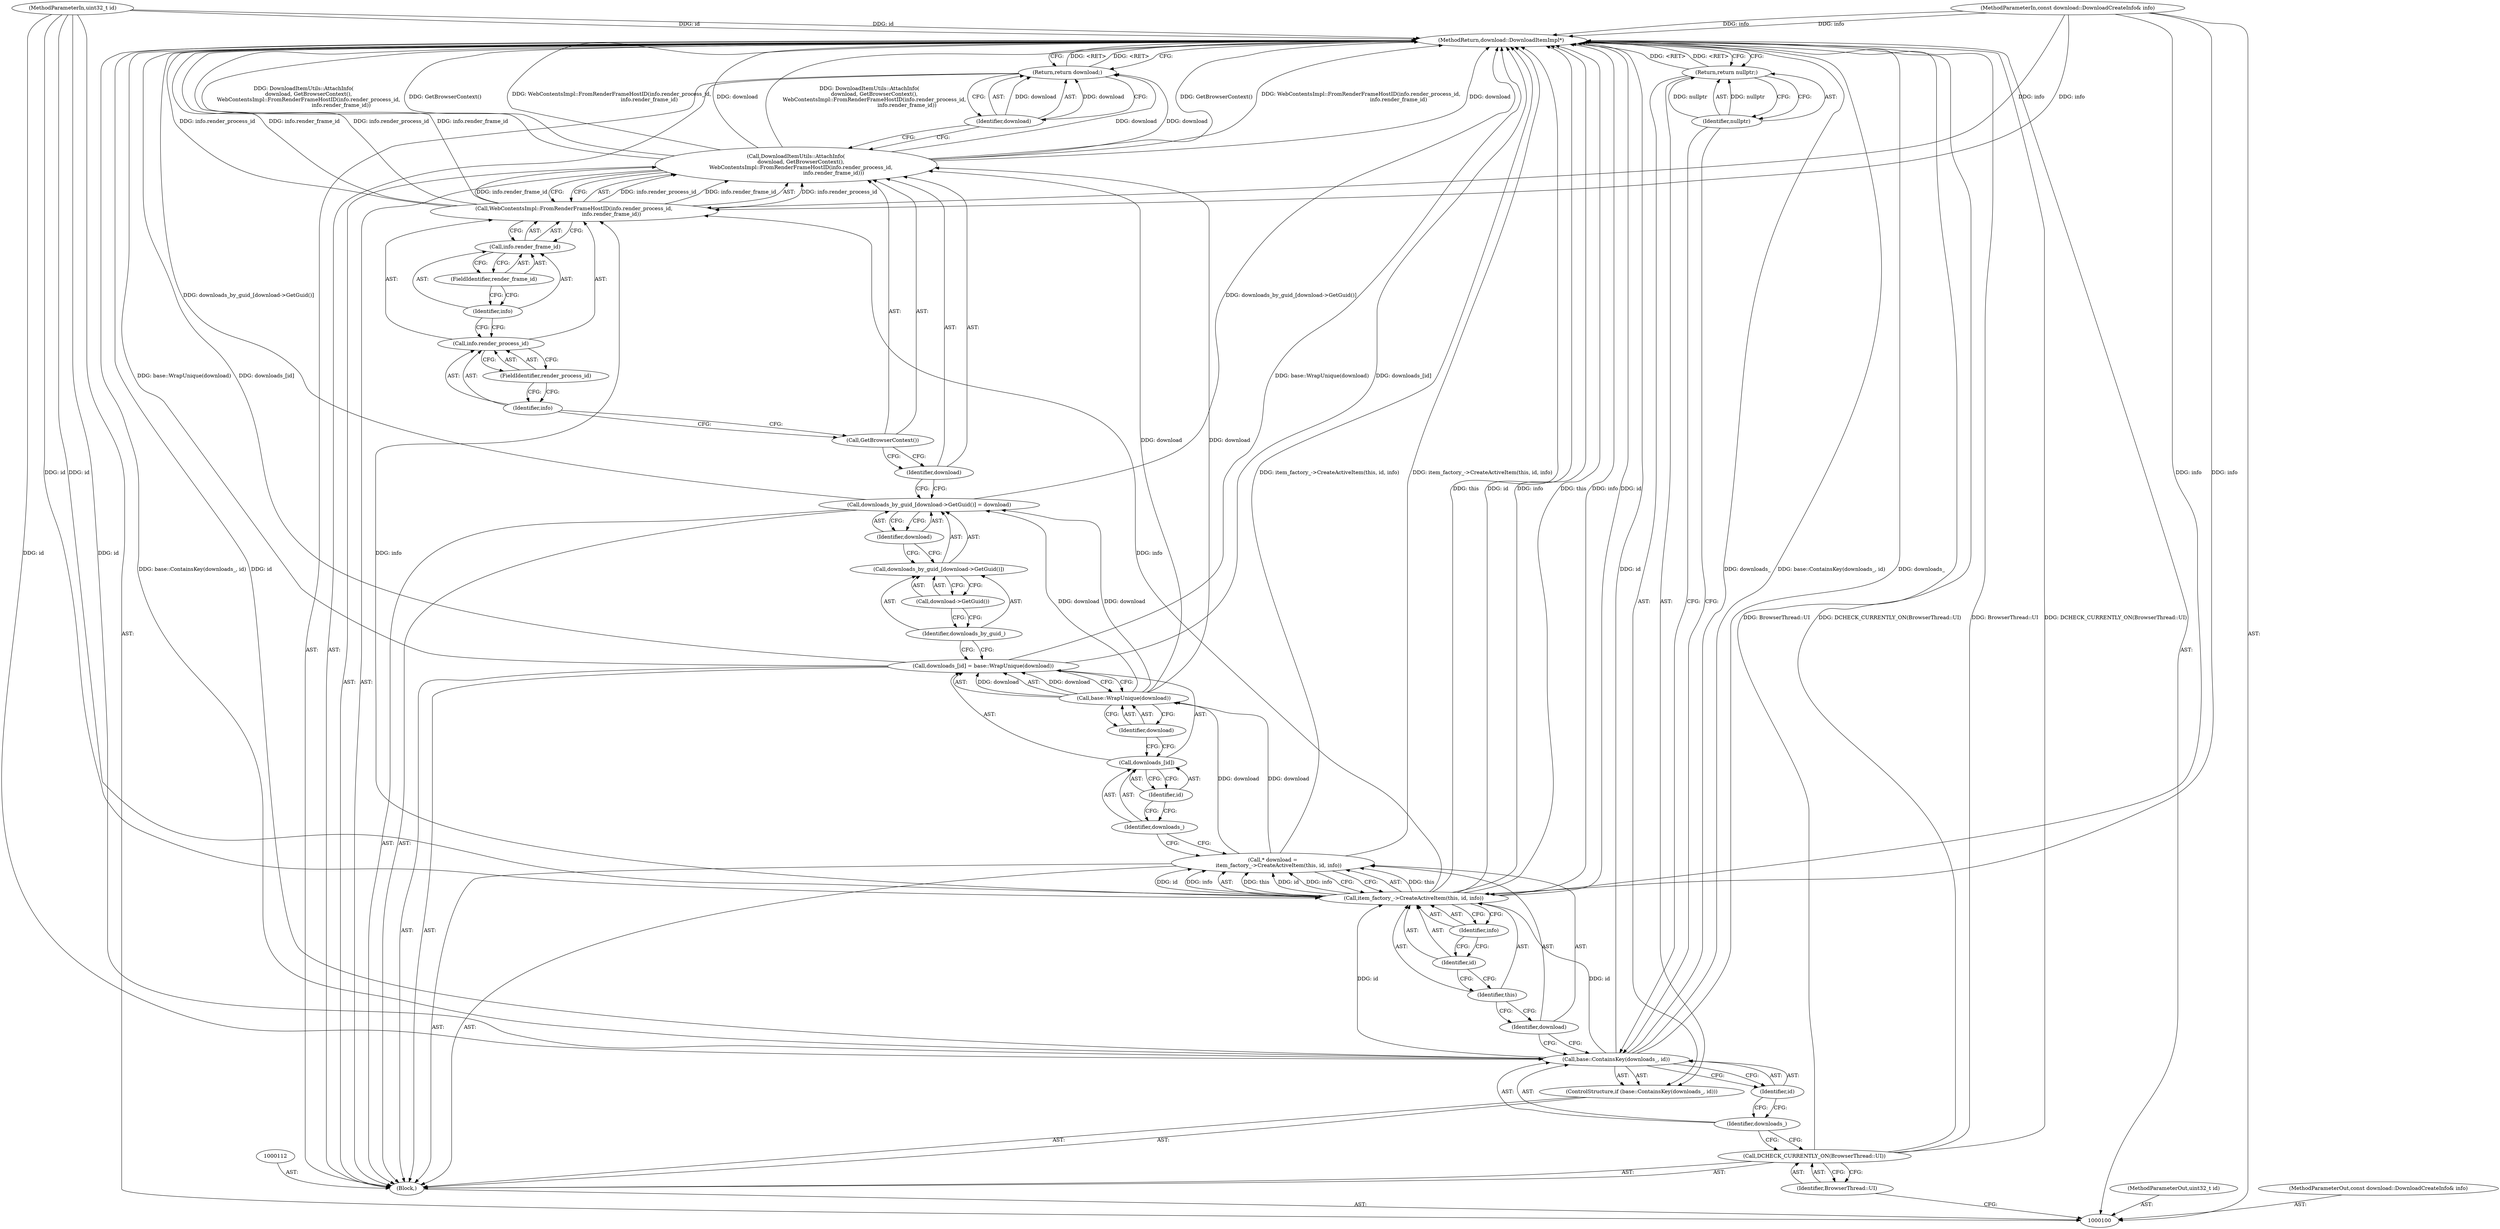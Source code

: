 digraph "0_Chrome_17368442aec0f48859a3561ae5e441175c7041ba" {
"1000142" [label="(MethodReturn,download::DownloadItemImpl*)"];
"1000116" [label="(Identifier,this)"];
"1000117" [label="(Identifier,id)"];
"1000118" [label="(Identifier,info)"];
"1000115" [label="(Call,item_factory_->CreateActiveItem(this, id, info))"];
"1000122" [label="(Identifier,id)"];
"1000123" [label="(Call,base::WrapUnique(download))"];
"1000119" [label="(Call,downloads_[id] = base::WrapUnique(download))"];
"1000120" [label="(Call,downloads_[id])"];
"1000121" [label="(Identifier,downloads_)"];
"1000124" [label="(Identifier,download)"];
"1000125" [label="(Call,downloads_by_guid_[download->GetGuid()] = download)"];
"1000126" [label="(Call,downloads_by_guid_[download->GetGuid()])"];
"1000127" [label="(Identifier,downloads_by_guid_)"];
"1000128" [label="(Call,download->GetGuid())"];
"1000129" [label="(Identifier,download)"];
"1000130" [label="(Call,DownloadItemUtils::AttachInfo(\n      download, GetBrowserContext(),\n      WebContentsImpl::FromRenderFrameHostID(info.render_process_id,\n                                             info.render_frame_id)))"];
"1000132" [label="(Call,GetBrowserContext())"];
"1000131" [label="(Identifier,download)"];
"1000134" [label="(Call,info.render_process_id)"];
"1000135" [label="(Identifier,info)"];
"1000136" [label="(FieldIdentifier,render_process_id)"];
"1000133" [label="(Call,WebContentsImpl::FromRenderFrameHostID(info.render_process_id,\n                                             info.render_frame_id))"];
"1000137" [label="(Call,info.render_frame_id)"];
"1000138" [label="(Identifier,info)"];
"1000139" [label="(FieldIdentifier,render_frame_id)"];
"1000140" [label="(Return,return download;)"];
"1000141" [label="(Identifier,download)"];
"1000101" [label="(MethodParameterIn,uint32_t id)"];
"1000201" [label="(MethodParameterOut,uint32_t id)"];
"1000103" [label="(Block,)"];
"1000102" [label="(MethodParameterIn,const download::DownloadCreateInfo& info)"];
"1000202" [label="(MethodParameterOut,const download::DownloadCreateInfo& info)"];
"1000105" [label="(Identifier,BrowserThread::UI)"];
"1000104" [label="(Call,DCHECK_CURRENTLY_ON(BrowserThread::UI))"];
"1000106" [label="(ControlStructure,if (base::ContainsKey(downloads_, id)))"];
"1000108" [label="(Identifier,downloads_)"];
"1000109" [label="(Identifier,id)"];
"1000107" [label="(Call,base::ContainsKey(downloads_, id))"];
"1000111" [label="(Identifier,nullptr)"];
"1000110" [label="(Return,return nullptr;)"];
"1000113" [label="(Call,* download =\n       item_factory_->CreateActiveItem(this, id, info))"];
"1000114" [label="(Identifier,download)"];
"1000142" -> "1000100"  [label="AST: "];
"1000142" -> "1000110"  [label="CFG: "];
"1000142" -> "1000140"  [label="CFG: "];
"1000140" -> "1000142"  [label="DDG: <RET>"];
"1000115" -> "1000142"  [label="DDG: id"];
"1000115" -> "1000142"  [label="DDG: info"];
"1000115" -> "1000142"  [label="DDG: this"];
"1000107" -> "1000142"  [label="DDG: downloads_"];
"1000107" -> "1000142"  [label="DDG: base::ContainsKey(downloads_, id)"];
"1000107" -> "1000142"  [label="DDG: id"];
"1000104" -> "1000142"  [label="DDG: DCHECK_CURRENTLY_ON(BrowserThread::UI)"];
"1000104" -> "1000142"  [label="DDG: BrowserThread::UI"];
"1000133" -> "1000142"  [label="DDG: info.render_process_id"];
"1000133" -> "1000142"  [label="DDG: info.render_frame_id"];
"1000113" -> "1000142"  [label="DDG: item_factory_->CreateActiveItem(this, id, info)"];
"1000130" -> "1000142"  [label="DDG: download"];
"1000130" -> "1000142"  [label="DDG: DownloadItemUtils::AttachInfo(\n      download, GetBrowserContext(),\n      WebContentsImpl::FromRenderFrameHostID(info.render_process_id,\n                                             info.render_frame_id))"];
"1000130" -> "1000142"  [label="DDG: GetBrowserContext()"];
"1000130" -> "1000142"  [label="DDG: WebContentsImpl::FromRenderFrameHostID(info.render_process_id,\n                                             info.render_frame_id)"];
"1000125" -> "1000142"  [label="DDG: downloads_by_guid_[download->GetGuid()]"];
"1000119" -> "1000142"  [label="DDG: base::WrapUnique(download)"];
"1000119" -> "1000142"  [label="DDG: downloads_[id]"];
"1000102" -> "1000142"  [label="DDG: info"];
"1000101" -> "1000142"  [label="DDG: id"];
"1000110" -> "1000142"  [label="DDG: <RET>"];
"1000116" -> "1000115"  [label="AST: "];
"1000116" -> "1000114"  [label="CFG: "];
"1000117" -> "1000116"  [label="CFG: "];
"1000117" -> "1000115"  [label="AST: "];
"1000117" -> "1000116"  [label="CFG: "];
"1000118" -> "1000117"  [label="CFG: "];
"1000118" -> "1000115"  [label="AST: "];
"1000118" -> "1000117"  [label="CFG: "];
"1000115" -> "1000118"  [label="CFG: "];
"1000115" -> "1000113"  [label="AST: "];
"1000115" -> "1000118"  [label="CFG: "];
"1000116" -> "1000115"  [label="AST: "];
"1000117" -> "1000115"  [label="AST: "];
"1000118" -> "1000115"  [label="AST: "];
"1000113" -> "1000115"  [label="CFG: "];
"1000115" -> "1000142"  [label="DDG: id"];
"1000115" -> "1000142"  [label="DDG: info"];
"1000115" -> "1000142"  [label="DDG: this"];
"1000115" -> "1000113"  [label="DDG: this"];
"1000115" -> "1000113"  [label="DDG: id"];
"1000115" -> "1000113"  [label="DDG: info"];
"1000107" -> "1000115"  [label="DDG: id"];
"1000101" -> "1000115"  [label="DDG: id"];
"1000102" -> "1000115"  [label="DDG: info"];
"1000115" -> "1000133"  [label="DDG: info"];
"1000122" -> "1000120"  [label="AST: "];
"1000122" -> "1000121"  [label="CFG: "];
"1000120" -> "1000122"  [label="CFG: "];
"1000123" -> "1000119"  [label="AST: "];
"1000123" -> "1000124"  [label="CFG: "];
"1000124" -> "1000123"  [label="AST: "];
"1000119" -> "1000123"  [label="CFG: "];
"1000123" -> "1000119"  [label="DDG: download"];
"1000113" -> "1000123"  [label="DDG: download"];
"1000123" -> "1000125"  [label="DDG: download"];
"1000123" -> "1000130"  [label="DDG: download"];
"1000119" -> "1000103"  [label="AST: "];
"1000119" -> "1000123"  [label="CFG: "];
"1000120" -> "1000119"  [label="AST: "];
"1000123" -> "1000119"  [label="AST: "];
"1000127" -> "1000119"  [label="CFG: "];
"1000119" -> "1000142"  [label="DDG: base::WrapUnique(download)"];
"1000119" -> "1000142"  [label="DDG: downloads_[id]"];
"1000123" -> "1000119"  [label="DDG: download"];
"1000120" -> "1000119"  [label="AST: "];
"1000120" -> "1000122"  [label="CFG: "];
"1000121" -> "1000120"  [label="AST: "];
"1000122" -> "1000120"  [label="AST: "];
"1000124" -> "1000120"  [label="CFG: "];
"1000121" -> "1000120"  [label="AST: "];
"1000121" -> "1000113"  [label="CFG: "];
"1000122" -> "1000121"  [label="CFG: "];
"1000124" -> "1000123"  [label="AST: "];
"1000124" -> "1000120"  [label="CFG: "];
"1000123" -> "1000124"  [label="CFG: "];
"1000125" -> "1000103"  [label="AST: "];
"1000125" -> "1000129"  [label="CFG: "];
"1000126" -> "1000125"  [label="AST: "];
"1000129" -> "1000125"  [label="AST: "];
"1000131" -> "1000125"  [label="CFG: "];
"1000125" -> "1000142"  [label="DDG: downloads_by_guid_[download->GetGuid()]"];
"1000123" -> "1000125"  [label="DDG: download"];
"1000126" -> "1000125"  [label="AST: "];
"1000126" -> "1000128"  [label="CFG: "];
"1000127" -> "1000126"  [label="AST: "];
"1000128" -> "1000126"  [label="AST: "];
"1000129" -> "1000126"  [label="CFG: "];
"1000127" -> "1000126"  [label="AST: "];
"1000127" -> "1000119"  [label="CFG: "];
"1000128" -> "1000127"  [label="CFG: "];
"1000128" -> "1000126"  [label="AST: "];
"1000128" -> "1000127"  [label="CFG: "];
"1000126" -> "1000128"  [label="CFG: "];
"1000129" -> "1000125"  [label="AST: "];
"1000129" -> "1000126"  [label="CFG: "];
"1000125" -> "1000129"  [label="CFG: "];
"1000130" -> "1000103"  [label="AST: "];
"1000130" -> "1000133"  [label="CFG: "];
"1000131" -> "1000130"  [label="AST: "];
"1000132" -> "1000130"  [label="AST: "];
"1000133" -> "1000130"  [label="AST: "];
"1000141" -> "1000130"  [label="CFG: "];
"1000130" -> "1000142"  [label="DDG: download"];
"1000130" -> "1000142"  [label="DDG: DownloadItemUtils::AttachInfo(\n      download, GetBrowserContext(),\n      WebContentsImpl::FromRenderFrameHostID(info.render_process_id,\n                                             info.render_frame_id))"];
"1000130" -> "1000142"  [label="DDG: GetBrowserContext()"];
"1000130" -> "1000142"  [label="DDG: WebContentsImpl::FromRenderFrameHostID(info.render_process_id,\n                                             info.render_frame_id)"];
"1000123" -> "1000130"  [label="DDG: download"];
"1000133" -> "1000130"  [label="DDG: info.render_process_id"];
"1000133" -> "1000130"  [label="DDG: info.render_frame_id"];
"1000130" -> "1000140"  [label="DDG: download"];
"1000132" -> "1000130"  [label="AST: "];
"1000132" -> "1000131"  [label="CFG: "];
"1000135" -> "1000132"  [label="CFG: "];
"1000131" -> "1000130"  [label="AST: "];
"1000131" -> "1000125"  [label="CFG: "];
"1000132" -> "1000131"  [label="CFG: "];
"1000134" -> "1000133"  [label="AST: "];
"1000134" -> "1000136"  [label="CFG: "];
"1000135" -> "1000134"  [label="AST: "];
"1000136" -> "1000134"  [label="AST: "];
"1000138" -> "1000134"  [label="CFG: "];
"1000135" -> "1000134"  [label="AST: "];
"1000135" -> "1000132"  [label="CFG: "];
"1000136" -> "1000135"  [label="CFG: "];
"1000136" -> "1000134"  [label="AST: "];
"1000136" -> "1000135"  [label="CFG: "];
"1000134" -> "1000136"  [label="CFG: "];
"1000133" -> "1000130"  [label="AST: "];
"1000133" -> "1000137"  [label="CFG: "];
"1000134" -> "1000133"  [label="AST: "];
"1000137" -> "1000133"  [label="AST: "];
"1000130" -> "1000133"  [label="CFG: "];
"1000133" -> "1000142"  [label="DDG: info.render_process_id"];
"1000133" -> "1000142"  [label="DDG: info.render_frame_id"];
"1000133" -> "1000130"  [label="DDG: info.render_process_id"];
"1000133" -> "1000130"  [label="DDG: info.render_frame_id"];
"1000115" -> "1000133"  [label="DDG: info"];
"1000102" -> "1000133"  [label="DDG: info"];
"1000137" -> "1000133"  [label="AST: "];
"1000137" -> "1000139"  [label="CFG: "];
"1000138" -> "1000137"  [label="AST: "];
"1000139" -> "1000137"  [label="AST: "];
"1000133" -> "1000137"  [label="CFG: "];
"1000138" -> "1000137"  [label="AST: "];
"1000138" -> "1000134"  [label="CFG: "];
"1000139" -> "1000138"  [label="CFG: "];
"1000139" -> "1000137"  [label="AST: "];
"1000139" -> "1000138"  [label="CFG: "];
"1000137" -> "1000139"  [label="CFG: "];
"1000140" -> "1000103"  [label="AST: "];
"1000140" -> "1000141"  [label="CFG: "];
"1000141" -> "1000140"  [label="AST: "];
"1000142" -> "1000140"  [label="CFG: "];
"1000140" -> "1000142"  [label="DDG: <RET>"];
"1000141" -> "1000140"  [label="DDG: download"];
"1000130" -> "1000140"  [label="DDG: download"];
"1000141" -> "1000140"  [label="AST: "];
"1000141" -> "1000130"  [label="CFG: "];
"1000140" -> "1000141"  [label="CFG: "];
"1000141" -> "1000140"  [label="DDG: download"];
"1000101" -> "1000100"  [label="AST: "];
"1000101" -> "1000142"  [label="DDG: id"];
"1000101" -> "1000107"  [label="DDG: id"];
"1000101" -> "1000115"  [label="DDG: id"];
"1000201" -> "1000100"  [label="AST: "];
"1000103" -> "1000100"  [label="AST: "];
"1000104" -> "1000103"  [label="AST: "];
"1000106" -> "1000103"  [label="AST: "];
"1000112" -> "1000103"  [label="AST: "];
"1000113" -> "1000103"  [label="AST: "];
"1000119" -> "1000103"  [label="AST: "];
"1000125" -> "1000103"  [label="AST: "];
"1000130" -> "1000103"  [label="AST: "];
"1000140" -> "1000103"  [label="AST: "];
"1000102" -> "1000100"  [label="AST: "];
"1000102" -> "1000142"  [label="DDG: info"];
"1000102" -> "1000115"  [label="DDG: info"];
"1000102" -> "1000133"  [label="DDG: info"];
"1000202" -> "1000100"  [label="AST: "];
"1000105" -> "1000104"  [label="AST: "];
"1000105" -> "1000100"  [label="CFG: "];
"1000104" -> "1000105"  [label="CFG: "];
"1000104" -> "1000103"  [label="AST: "];
"1000104" -> "1000105"  [label="CFG: "];
"1000105" -> "1000104"  [label="AST: "];
"1000108" -> "1000104"  [label="CFG: "];
"1000104" -> "1000142"  [label="DDG: DCHECK_CURRENTLY_ON(BrowserThread::UI)"];
"1000104" -> "1000142"  [label="DDG: BrowserThread::UI"];
"1000106" -> "1000103"  [label="AST: "];
"1000107" -> "1000106"  [label="AST: "];
"1000110" -> "1000106"  [label="AST: "];
"1000108" -> "1000107"  [label="AST: "];
"1000108" -> "1000104"  [label="CFG: "];
"1000109" -> "1000108"  [label="CFG: "];
"1000109" -> "1000107"  [label="AST: "];
"1000109" -> "1000108"  [label="CFG: "];
"1000107" -> "1000109"  [label="CFG: "];
"1000107" -> "1000106"  [label="AST: "];
"1000107" -> "1000109"  [label="CFG: "];
"1000108" -> "1000107"  [label="AST: "];
"1000109" -> "1000107"  [label="AST: "];
"1000111" -> "1000107"  [label="CFG: "];
"1000114" -> "1000107"  [label="CFG: "];
"1000107" -> "1000142"  [label="DDG: downloads_"];
"1000107" -> "1000142"  [label="DDG: base::ContainsKey(downloads_, id)"];
"1000107" -> "1000142"  [label="DDG: id"];
"1000101" -> "1000107"  [label="DDG: id"];
"1000107" -> "1000115"  [label="DDG: id"];
"1000111" -> "1000110"  [label="AST: "];
"1000111" -> "1000107"  [label="CFG: "];
"1000110" -> "1000111"  [label="CFG: "];
"1000111" -> "1000110"  [label="DDG: nullptr"];
"1000110" -> "1000106"  [label="AST: "];
"1000110" -> "1000111"  [label="CFG: "];
"1000111" -> "1000110"  [label="AST: "];
"1000142" -> "1000110"  [label="CFG: "];
"1000110" -> "1000142"  [label="DDG: <RET>"];
"1000111" -> "1000110"  [label="DDG: nullptr"];
"1000113" -> "1000103"  [label="AST: "];
"1000113" -> "1000115"  [label="CFG: "];
"1000114" -> "1000113"  [label="AST: "];
"1000115" -> "1000113"  [label="AST: "];
"1000121" -> "1000113"  [label="CFG: "];
"1000113" -> "1000142"  [label="DDG: item_factory_->CreateActiveItem(this, id, info)"];
"1000115" -> "1000113"  [label="DDG: this"];
"1000115" -> "1000113"  [label="DDG: id"];
"1000115" -> "1000113"  [label="DDG: info"];
"1000113" -> "1000123"  [label="DDG: download"];
"1000114" -> "1000113"  [label="AST: "];
"1000114" -> "1000107"  [label="CFG: "];
"1000116" -> "1000114"  [label="CFG: "];
}
